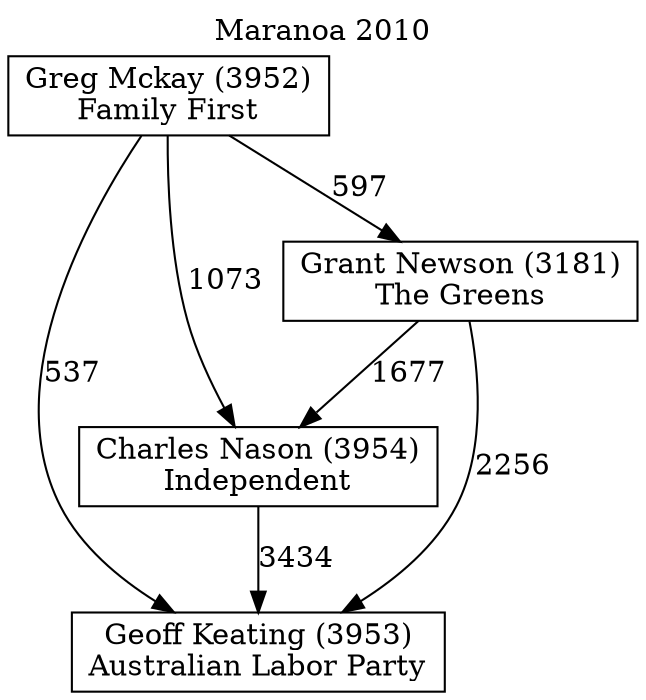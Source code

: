 // House preference flow
digraph "Geoff Keating (3953)_Maranoa_2010" {
	graph [label="Maranoa 2010" labelloc=t mclimit=10]
	node [shape=box]
	"Geoff Keating (3953)" [label="Geoff Keating (3953)
Australian Labor Party"]
	"Charles Nason (3954)" [label="Charles Nason (3954)
Independent"]
	"Grant Newson (3181)" [label="Grant Newson (3181)
The Greens"]
	"Greg Mckay (3952)" [label="Greg Mckay (3952)
Family First"]
	"Charles Nason (3954)" -> "Geoff Keating (3953)" [label=3434]
	"Grant Newson (3181)" -> "Charles Nason (3954)" [label=1677]
	"Greg Mckay (3952)" -> "Grant Newson (3181)" [label=597]
	"Grant Newson (3181)" -> "Geoff Keating (3953)" [label=2256]
	"Greg Mckay (3952)" -> "Geoff Keating (3953)" [label=537]
	"Greg Mckay (3952)" -> "Charles Nason (3954)" [label=1073]
}
